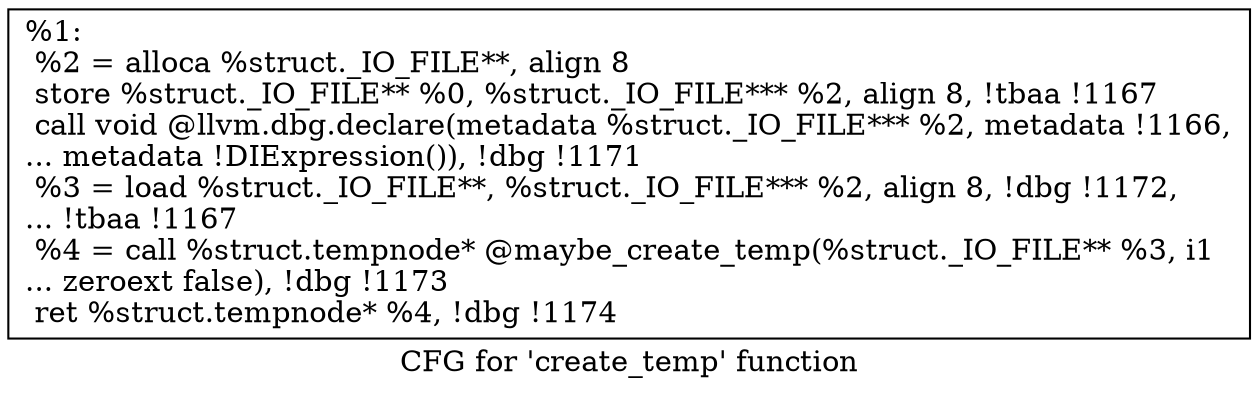 digraph "CFG for 'create_temp' function" {
	label="CFG for 'create_temp' function";

	Node0x172cad0 [shape=record,label="{%1:\l  %2 = alloca %struct._IO_FILE**, align 8\l  store %struct._IO_FILE** %0, %struct._IO_FILE*** %2, align 8, !tbaa !1167\l  call void @llvm.dbg.declare(metadata %struct._IO_FILE*** %2, metadata !1166,\l... metadata !DIExpression()), !dbg !1171\l  %3 = load %struct._IO_FILE**, %struct._IO_FILE*** %2, align 8, !dbg !1172,\l... !tbaa !1167\l  %4 = call %struct.tempnode* @maybe_create_temp(%struct._IO_FILE** %3, i1\l... zeroext false), !dbg !1173\l  ret %struct.tempnode* %4, !dbg !1174\l}"];
}
